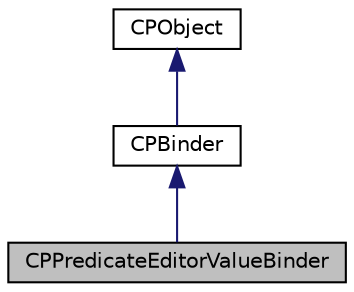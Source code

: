 digraph "CPPredicateEditorValueBinder"
{
  edge [fontname="Helvetica",fontsize="10",labelfontname="Helvetica",labelfontsize="10"];
  node [fontname="Helvetica",fontsize="10",shape=record];
  Node1 [label="CPPredicateEditorValueBinder",height=0.2,width=0.4,color="black", fillcolor="grey75", style="filled" fontcolor="black"];
  Node2 -> Node1 [dir="back",color="midnightblue",fontsize="10",style="solid",fontname="Helvetica"];
  Node2 [label="CPBinder",height=0.2,width=0.4,color="black", fillcolor="white", style="filled",URL="$interface_c_p_binder.html"];
  Node3 -> Node2 [dir="back",color="midnightblue",fontsize="10",style="solid",fontname="Helvetica"];
  Node3 [label="CPObject",height=0.2,width=0.4,color="black", fillcolor="white", style="filled",URL="$class_c_p_object.html"];
}
